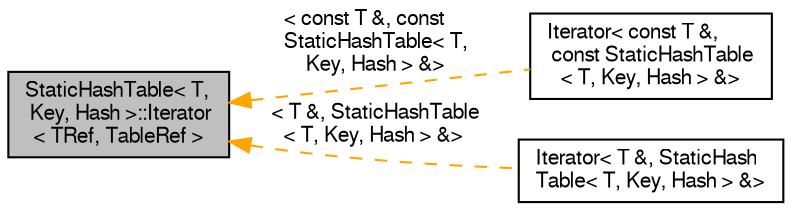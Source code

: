 digraph "StaticHashTable&lt; T, Key, Hash &gt;::Iterator&lt; TRef, TableRef &gt;"
{
  bgcolor="transparent";
  edge [fontname="FreeSans",fontsize="10",labelfontname="FreeSans",labelfontsize="10"];
  node [fontname="FreeSans",fontsize="10",shape=record];
  rankdir="LR";
  Node0 [label="StaticHashTable\< T,\l Key, Hash \>::Iterator\l\< TRef, TableRef \>",height=0.2,width=0.4,color="black", fillcolor="grey75", style="filled", fontcolor="black"];
  Node0 -> Node1 [dir="back",color="orange",fontsize="10",style="dashed",label=" \< const T &, const\l StaticHashTable\< T,\l Key, Hash \> &\>" ,fontname="FreeSans"];
  Node1 [label="Iterator\< const T &,\l const StaticHashTable\l\< T, Key, Hash \> &\>",height=0.2,width=0.4,color="black",URL="$a25750.html"];
  Node0 -> Node2 [dir="back",color="orange",fontsize="10",style="dashed",label=" \< T &, StaticHashTable\l\< T, Key, Hash \> &\>" ,fontname="FreeSans"];
  Node2 [label="Iterator\< T &, StaticHash\lTable\< T, Key, Hash \> &\>",height=0.2,width=0.4,color="black",URL="$a25750.html"];
}
